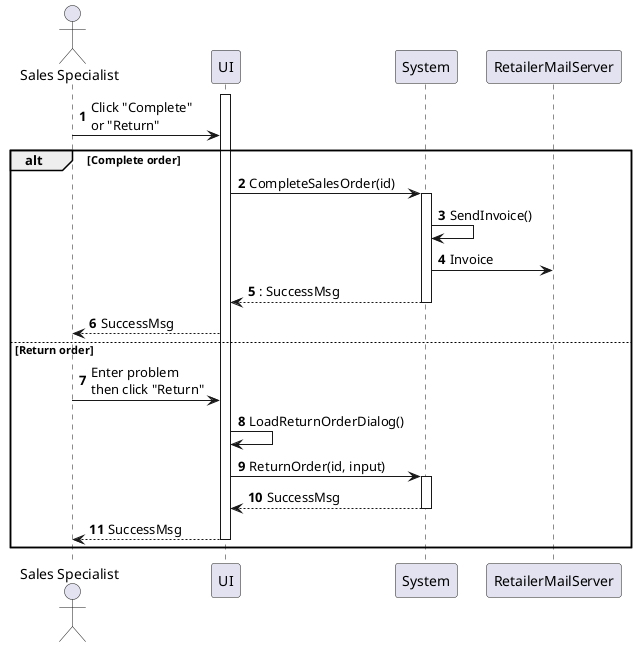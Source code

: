 @startuml sales-order-complete
autonumber

actor "Sales Specialist" as a
participant UI as f
participant System as b
participant RetailerMailServer as c

activate f

a -> f : Click "Complete"\nor "Return"

alt Complete order
    f -> b : CompleteSalesOrder(id)
    activate b
    b -> b : SendInvoice()
    b -> c : Invoice
    return : SuccessMsg
    f --> a : SuccessMsg
else Return order
    a -> f : Enter problem\nthen click "Return"
    f -> f : LoadReturnOrderDialog()
    f -> b : ReturnOrder(id, input)
    activate b
    return SuccessMsg
    f --> a : SuccessMsg
    deactivate f
end
@enduml